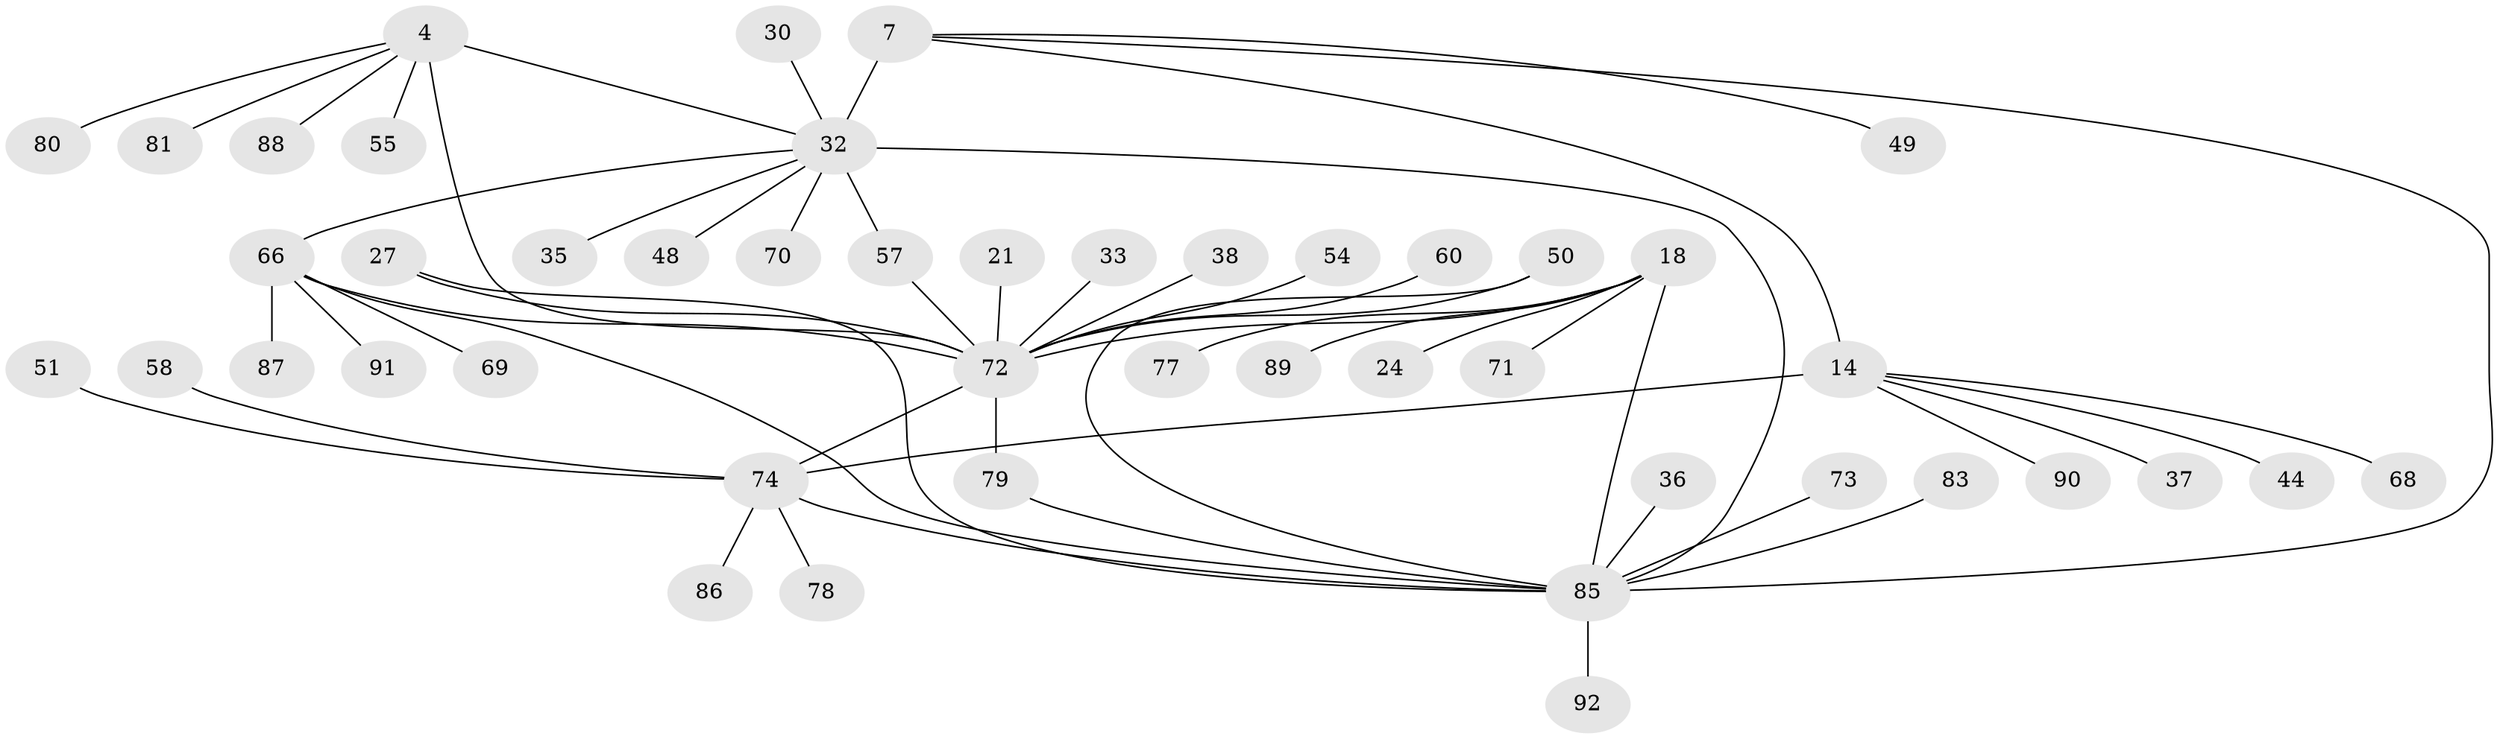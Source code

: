 // original degree distribution, {5: 0.06521739130434782, 10: 0.010869565217391304, 4: 0.03260869565217391, 7: 0.043478260869565216, 8: 0.03260869565217391, 13: 0.010869565217391304, 6: 0.021739130434782608, 9: 0.021739130434782608, 1: 0.5434782608695652, 2: 0.16304347826086957, 3: 0.05434782608695652}
// Generated by graph-tools (version 1.1) at 2025/58/03/04/25 21:58:43]
// undirected, 46 vertices, 55 edges
graph export_dot {
graph [start="1"]
  node [color=gray90,style=filled];
  4 [super="+1+2"];
  7 [super="+6"];
  14 [super="+13"];
  18 [super="+17"];
  21;
  24;
  27;
  30;
  32 [super="+8"];
  33;
  35;
  36;
  37;
  38;
  44;
  48;
  49;
  50;
  51;
  54;
  55;
  57;
  58;
  60;
  66 [super="+34+40+59+62"];
  68 [super="+25"];
  69;
  70 [super="+43"];
  71;
  72 [super="+12"];
  73 [super="+29+46+47"];
  74 [super="+16"];
  77 [super="+45"];
  78 [super="+67"];
  79 [super="+75"];
  80 [super="+61"];
  81;
  83;
  85 [super="+82+20+26"];
  86;
  87;
  88;
  89;
  90 [super="+84"];
  91;
  92 [super="+56"];
  4 -- 81;
  4 -- 55;
  4 -- 72 [weight=3];
  4 -- 80;
  4 -- 88;
  4 -- 32;
  7 -- 49;
  7 -- 14;
  7 -- 85;
  7 -- 32 [weight=4];
  14 -- 37;
  14 -- 44;
  14 -- 74 [weight=4];
  14 -- 68;
  14 -- 90;
  18 -- 71;
  18 -- 89;
  18 -- 24;
  18 -- 72;
  18 -- 77;
  18 -- 85 [weight=4];
  21 -- 72;
  27 -- 72 [weight=2];
  27 -- 85;
  30 -- 32;
  32 -- 66;
  32 -- 35;
  32 -- 70;
  32 -- 48;
  32 -- 85;
  32 -- 57;
  33 -- 72;
  36 -- 85;
  38 -- 72;
  50 -- 72;
  50 -- 85;
  51 -- 74;
  54 -- 72;
  57 -- 72;
  58 -- 74;
  60 -- 72;
  66 -- 69;
  66 -- 72 [weight=3];
  66 -- 85;
  66 -- 87;
  66 -- 91;
  72 -- 74 [weight=4];
  72 -- 79;
  73 -- 85;
  74 -- 86;
  74 -- 78;
  74 -- 85 [weight=2];
  79 -- 85;
  83 -- 85;
  85 -- 92;
}
